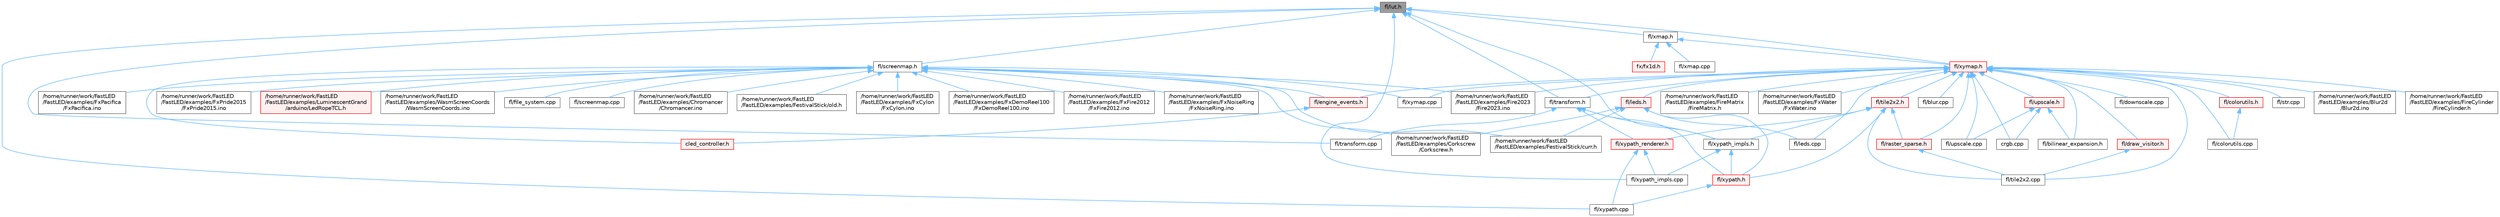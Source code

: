 digraph "fl/lut.h"
{
 // INTERACTIVE_SVG=YES
 // LATEX_PDF_SIZE
  bgcolor="transparent";
  edge [fontname=Helvetica,fontsize=10,labelfontname=Helvetica,labelfontsize=10];
  node [fontname=Helvetica,fontsize=10,shape=box,height=0.2,width=0.4];
  Node1 [id="Node000001",label="fl/lut.h",height=0.2,width=0.4,color="gray40", fillcolor="grey60", style="filled", fontcolor="black",tooltip=" "];
  Node1 -> Node2 [id="edge1_Node000001_Node000002",dir="back",color="steelblue1",style="solid",tooltip=" "];
  Node2 [id="Node000002",label="fl/screenmap.h",height=0.2,width=0.4,color="grey40", fillcolor="white", style="filled",URL="$d7/d97/screenmap_8h.html",tooltip=" "];
  Node2 -> Node3 [id="edge2_Node000002_Node000003",dir="back",color="steelblue1",style="solid",tooltip=" "];
  Node3 [id="Node000003",label="/home/runner/work/FastLED\l/FastLED/examples/Chromancer\l/Chromancer.ino",height=0.2,width=0.4,color="grey40", fillcolor="white", style="filled",URL="$d1/ddb/_chromancer_8ino.html",tooltip=" "];
  Node2 -> Node4 [id="edge3_Node000002_Node000004",dir="back",color="steelblue1",style="solid",tooltip=" "];
  Node4 [id="Node000004",label="/home/runner/work/FastLED\l/FastLED/examples/Corkscrew\l/Corkscrew.h",height=0.2,width=0.4,color="grey40", fillcolor="white", style="filled",URL="$df/d40/examples_2_corkscrew_2corkscrew_8h.html",tooltip=" "];
  Node2 -> Node5 [id="edge4_Node000002_Node000005",dir="back",color="steelblue1",style="solid",tooltip=" "];
  Node5 [id="Node000005",label="/home/runner/work/FastLED\l/FastLED/examples/FestivalStick/curr.h",height=0.2,width=0.4,color="grey40", fillcolor="white", style="filled",URL="$d4/d06/curr_8h.html",tooltip=" "];
  Node2 -> Node6 [id="edge5_Node000002_Node000006",dir="back",color="steelblue1",style="solid",tooltip=" "];
  Node6 [id="Node000006",label="/home/runner/work/FastLED\l/FastLED/examples/FestivalStick/old.h",height=0.2,width=0.4,color="grey40", fillcolor="white", style="filled",URL="$d7/da1/old_8h.html",tooltip=" "];
  Node2 -> Node7 [id="edge6_Node000002_Node000007",dir="back",color="steelblue1",style="solid",tooltip=" "];
  Node7 [id="Node000007",label="/home/runner/work/FastLED\l/FastLED/examples/Fire2023\l/Fire2023.ino",height=0.2,width=0.4,color="grey40", fillcolor="white", style="filled",URL="$d8/d2c/_fire2023_8ino.html",tooltip=" "];
  Node2 -> Node8 [id="edge7_Node000002_Node000008",dir="back",color="steelblue1",style="solid",tooltip=" "];
  Node8 [id="Node000008",label="/home/runner/work/FastLED\l/FastLED/examples/FxCylon\l/FxCylon.ino",height=0.2,width=0.4,color="grey40", fillcolor="white", style="filled",URL="$db/d86/_fx_cylon_8ino.html",tooltip=" "];
  Node2 -> Node9 [id="edge8_Node000002_Node000009",dir="back",color="steelblue1",style="solid",tooltip=" "];
  Node9 [id="Node000009",label="/home/runner/work/FastLED\l/FastLED/examples/FxDemoReel100\l/FxDemoReel100.ino",height=0.2,width=0.4,color="grey40", fillcolor="white", style="filled",URL="$d1/d8f/_fx_demo_reel100_8ino.html",tooltip=" "];
  Node2 -> Node10 [id="edge9_Node000002_Node000010",dir="back",color="steelblue1",style="solid",tooltip=" "];
  Node10 [id="Node000010",label="/home/runner/work/FastLED\l/FastLED/examples/FxFire2012\l/FxFire2012.ino",height=0.2,width=0.4,color="grey40", fillcolor="white", style="filled",URL="$df/d57/_fx_fire2012_8ino.html",tooltip=" "];
  Node2 -> Node11 [id="edge10_Node000002_Node000011",dir="back",color="steelblue1",style="solid",tooltip=" "];
  Node11 [id="Node000011",label="/home/runner/work/FastLED\l/FastLED/examples/FxNoiseRing\l/FxNoiseRing.ino",height=0.2,width=0.4,color="grey40", fillcolor="white", style="filled",URL="$d3/dac/_fx_noise_ring_8ino.html",tooltip=" "];
  Node2 -> Node12 [id="edge11_Node000002_Node000012",dir="back",color="steelblue1",style="solid",tooltip=" "];
  Node12 [id="Node000012",label="/home/runner/work/FastLED\l/FastLED/examples/FxPacifica\l/FxPacifica.ino",height=0.2,width=0.4,color="grey40", fillcolor="white", style="filled",URL="$dc/ded/_fx_pacifica_8ino.html",tooltip=" "];
  Node2 -> Node13 [id="edge12_Node000002_Node000013",dir="back",color="steelblue1",style="solid",tooltip=" "];
  Node13 [id="Node000013",label="/home/runner/work/FastLED\l/FastLED/examples/FxPride2015\l/FxPride2015.ino",height=0.2,width=0.4,color="grey40", fillcolor="white", style="filled",URL="$d2/db0/_fx_pride2015_8ino.html",tooltip=" "];
  Node2 -> Node14 [id="edge13_Node000002_Node000014",dir="back",color="steelblue1",style="solid",tooltip=" "];
  Node14 [id="Node000014",label="/home/runner/work/FastLED\l/FastLED/examples/LuminescentGrand\l/arduino/LedRopeTCL.h",height=0.2,width=0.4,color="red", fillcolor="#FFF0F0", style="filled",URL="$d9/d7e/_led_rope_t_c_l_8h.html",tooltip=" "];
  Node2 -> Node16 [id="edge14_Node000002_Node000016",dir="back",color="steelblue1",style="solid",tooltip=" "];
  Node16 [id="Node000016",label="/home/runner/work/FastLED\l/FastLED/examples/WasmScreenCoords\l/WasmScreenCoords.ino",height=0.2,width=0.4,color="grey40", fillcolor="white", style="filled",URL="$dc/d4d/_wasm_screen_coords_8ino.html",tooltip="Simple test for screen coordinates in the web compiled version of FastLED."];
  Node2 -> Node17 [id="edge15_Node000002_Node000017",dir="back",color="steelblue1",style="solid",tooltip=" "];
  Node17 [id="Node000017",label="cled_controller.h",height=0.2,width=0.4,color="red", fillcolor="#FFF0F0", style="filled",URL="$db/d6d/cled__controller_8h.html",tooltip="base definitions used by led controllers for writing out led data"];
  Node2 -> Node152 [id="edge16_Node000002_Node000152",dir="back",color="steelblue1",style="solid",tooltip=" "];
  Node152 [id="Node000152",label="fl/engine_events.h",height=0.2,width=0.4,color="red", fillcolor="#FFF0F0", style="filled",URL="$db/dc0/engine__events_8h.html",tooltip=" "];
  Node152 -> Node17 [id="edge17_Node000152_Node000017",dir="back",color="steelblue1",style="solid",tooltip=" "];
  Node2 -> Node163 [id="edge18_Node000002_Node000163",dir="back",color="steelblue1",style="solid",tooltip=" "];
  Node163 [id="Node000163",label="fl/file_system.cpp",height=0.2,width=0.4,color="grey40", fillcolor="white", style="filled",URL="$d4/d37/file__system_8cpp.html",tooltip=" "];
  Node2 -> Node164 [id="edge19_Node000002_Node000164",dir="back",color="steelblue1",style="solid",tooltip=" "];
  Node164 [id="Node000164",label="fl/screenmap.cpp",height=0.2,width=0.4,color="grey40", fillcolor="white", style="filled",URL="$d9/d6f/screenmap_8cpp.html",tooltip=" "];
  Node2 -> Node165 [id="edge20_Node000002_Node000165",dir="back",color="steelblue1",style="solid",tooltip=" "];
  Node165 [id="Node000165",label="fl/xymap.cpp",height=0.2,width=0.4,color="grey40", fillcolor="white", style="filled",URL="$d7/d09/xymap_8cpp.html",tooltip=" "];
  Node1 -> Node166 [id="edge21_Node000001_Node000166",dir="back",color="steelblue1",style="solid",tooltip=" "];
  Node166 [id="Node000166",label="fl/transform.cpp",height=0.2,width=0.4,color="grey40", fillcolor="white", style="filled",URL="$d8/d8c/transform_8cpp.html",tooltip=" "];
  Node1 -> Node167 [id="edge22_Node000001_Node000167",dir="back",color="steelblue1",style="solid",tooltip=" "];
  Node167 [id="Node000167",label="fl/transform.h",height=0.2,width=0.4,color="grey40", fillcolor="white", style="filled",URL="$d2/d80/transform_8h.html",tooltip=" "];
  Node167 -> Node166 [id="edge23_Node000167_Node000166",dir="back",color="steelblue1",style="solid",tooltip=" "];
  Node167 -> Node168 [id="edge24_Node000167_Node000168",dir="back",color="steelblue1",style="solid",tooltip=" "];
  Node168 [id="Node000168",label="fl/xypath.h",height=0.2,width=0.4,color="red", fillcolor="#FFF0F0", style="filled",URL="$d5/df2/xypath_8h.html",tooltip=" "];
  Node168 -> Node173 [id="edge25_Node000168_Node000173",dir="back",color="steelblue1",style="solid",tooltip=" "];
  Node173 [id="Node000173",label="fl/xypath.cpp",height=0.2,width=0.4,color="grey40", fillcolor="white", style="filled",URL="$d4/d78/xypath_8cpp.html",tooltip=" "];
  Node167 -> Node175 [id="edge26_Node000167_Node000175",dir="back",color="steelblue1",style="solid",tooltip=" "];
  Node175 [id="Node000175",label="fl/xypath_impls.h",height=0.2,width=0.4,color="grey40", fillcolor="white", style="filled",URL="$d8/d5f/xypath__impls_8h.html",tooltip=" "];
  Node175 -> Node168 [id="edge27_Node000175_Node000168",dir="back",color="steelblue1",style="solid",tooltip=" "];
  Node175 -> Node176 [id="edge28_Node000175_Node000176",dir="back",color="steelblue1",style="solid",tooltip=" "];
  Node176 [id="Node000176",label="fl/xypath_impls.cpp",height=0.2,width=0.4,color="grey40", fillcolor="white", style="filled",URL="$d4/db1/xypath__impls_8cpp.html",tooltip=" "];
  Node167 -> Node177 [id="edge29_Node000167_Node000177",dir="back",color="steelblue1",style="solid",tooltip=" "];
  Node177 [id="Node000177",label="fl/xypath_renderer.h",height=0.2,width=0.4,color="red", fillcolor="#FFF0F0", style="filled",URL="$d2/d88/xypath__renderer_8h.html",tooltip=" "];
  Node177 -> Node173 [id="edge30_Node000177_Node000173",dir="back",color="steelblue1",style="solid",tooltip=" "];
  Node177 -> Node176 [id="edge31_Node000177_Node000176",dir="back",color="steelblue1",style="solid",tooltip=" "];
  Node1 -> Node178 [id="edge32_Node000001_Node000178",dir="back",color="steelblue1",style="solid",tooltip=" "];
  Node178 [id="Node000178",label="fl/xmap.h",height=0.2,width=0.4,color="grey40", fillcolor="white", style="filled",URL="$dd/dcc/xmap_8h.html",tooltip=" "];
  Node178 -> Node179 [id="edge33_Node000178_Node000179",dir="back",color="steelblue1",style="solid",tooltip=" "];
  Node179 [id="Node000179",label="fl/xmap.cpp",height=0.2,width=0.4,color="grey40", fillcolor="white", style="filled",URL="$db/db8/xmap_8cpp.html",tooltip=" "];
  Node178 -> Node180 [id="edge34_Node000178_Node000180",dir="back",color="steelblue1",style="solid",tooltip=" "];
  Node180 [id="Node000180",label="fl/xymap.h",height=0.2,width=0.4,color="red", fillcolor="#FFF0F0", style="filled",URL="$da/d61/xymap_8h.html",tooltip=" "];
  Node180 -> Node30 [id="edge35_Node000180_Node000030",dir="back",color="steelblue1",style="solid",tooltip=" "];
  Node30 [id="Node000030",label="/home/runner/work/FastLED\l/FastLED/examples/Blur2d\l/Blur2d.ino",height=0.2,width=0.4,color="grey40", fillcolor="white", style="filled",URL="$df/d42/_blur2d_8ino.html",tooltip=" "];
  Node180 -> Node7 [id="edge36_Node000180_Node000007",dir="back",color="steelblue1",style="solid",tooltip=" "];
  Node180 -> Node50 [id="edge37_Node000180_Node000050",dir="back",color="steelblue1",style="solid",tooltip=" "];
  Node50 [id="Node000050",label="/home/runner/work/FastLED\l/FastLED/examples/FireCylinder\l/FireCylinder.h",height=0.2,width=0.4,color="grey40", fillcolor="white", style="filled",URL="$d8/dd0/_fire_cylinder_8h.html",tooltip=" "];
  Node180 -> Node52 [id="edge38_Node000180_Node000052",dir="back",color="steelblue1",style="solid",tooltip=" "];
  Node52 [id="Node000052",label="/home/runner/work/FastLED\l/FastLED/examples/FireMatrix\l/FireMatrix.h",height=0.2,width=0.4,color="grey40", fillcolor="white", style="filled",URL="$d5/d88/_fire_matrix_8h.html",tooltip=" "];
  Node180 -> Node61 [id="edge39_Node000180_Node000061",dir="back",color="steelblue1",style="solid",tooltip=" "];
  Node61 [id="Node000061",label="/home/runner/work/FastLED\l/FastLED/examples/FxWater\l/FxWater.ino",height=0.2,width=0.4,color="grey40", fillcolor="white", style="filled",URL="$dd/d61/_fx_water_8ino.html",tooltip=" "];
  Node180 -> Node103 [id="edge40_Node000180_Node000103",dir="back",color="steelblue1",style="solid",tooltip=" "];
  Node103 [id="Node000103",label="crgb.cpp",height=0.2,width=0.4,color="grey40", fillcolor="white", style="filled",URL="$d0/de3/crgb_8cpp.html",tooltip="Utility functions for the red, green, and blue (RGB) pixel struct."];
  Node180 -> Node181 [id="edge41_Node000180_Node000181",dir="back",color="steelblue1",style="solid",tooltip=" "];
  Node181 [id="Node000181",label="fl/bilinear_expansion.h",height=0.2,width=0.4,color="grey40", fillcolor="white", style="filled",URL="$da/d34/bilinear__expansion_8h.html",tooltip="Demonstrates how to mix noise generation with color palettes on a 2D LED matrix."];
  Node180 -> Node113 [id="edge42_Node000180_Node000113",dir="back",color="steelblue1",style="solid",tooltip=" "];
  Node113 [id="Node000113",label="fl/blur.cpp",height=0.2,width=0.4,color="grey40", fillcolor="white", style="filled",URL="$de/dc8/blur_8cpp.html",tooltip=" "];
  Node180 -> Node114 [id="edge43_Node000180_Node000114",dir="back",color="steelblue1",style="solid",tooltip=" "];
  Node114 [id="Node000114",label="fl/colorutils.cpp",height=0.2,width=0.4,color="grey40", fillcolor="white", style="filled",URL="$da/d2d/colorutils_8cpp.html",tooltip="Misc utility functions for palettes, blending, and more."];
  Node180 -> Node182 [id="edge44_Node000180_Node000182",dir="back",color="steelblue1",style="solid",tooltip=" "];
  Node182 [id="Node000182",label="fl/colorutils.h",height=0.2,width=0.4,color="red", fillcolor="#FFF0F0", style="filled",URL="$d7/df9/fl_2colorutils_8h.html",tooltip="Utility functions for color fill, palettes, blending, and more."];
  Node182 -> Node114 [id="edge45_Node000182_Node000114",dir="back",color="steelblue1",style="solid",tooltip=" "];
  Node180 -> Node190 [id="edge46_Node000180_Node000190",dir="back",color="steelblue1",style="solid",tooltip=" "];
  Node190 [id="Node000190",label="fl/downscale.cpp",height=0.2,width=0.4,color="grey40", fillcolor="white", style="filled",URL="$d8/df9/downscale_8cpp.html",tooltip=" "];
  Node180 -> Node187 [id="edge47_Node000180_Node000187",dir="back",color="steelblue1",style="solid",tooltip=" "];
  Node187 [id="Node000187",label="fl/draw_visitor.h",height=0.2,width=0.4,color="red", fillcolor="#FFF0F0", style="filled",URL="$d0/d4f/draw__visitor_8h.html",tooltip=" "];
  Node187 -> Node189 [id="edge48_Node000187_Node000189",dir="back",color="steelblue1",style="solid",tooltip=" "];
  Node189 [id="Node000189",label="fl/tile2x2.cpp",height=0.2,width=0.4,color="grey40", fillcolor="white", style="filled",URL="$db/d15/tile2x2_8cpp.html",tooltip=" "];
  Node180 -> Node152 [id="edge49_Node000180_Node000152",dir="back",color="steelblue1",style="solid",tooltip=" "];
  Node180 -> Node191 [id="edge50_Node000180_Node000191",dir="back",color="steelblue1",style="solid",tooltip=" "];
  Node191 [id="Node000191",label="fl/leds.cpp",height=0.2,width=0.4,color="grey40", fillcolor="white", style="filled",URL="$d6/d78/leds_8cpp.html",tooltip=" "];
  Node180 -> Node192 [id="edge51_Node000180_Node000192",dir="back",color="steelblue1",style="solid",tooltip=" "];
  Node192 [id="Node000192",label="fl/leds.h",height=0.2,width=0.4,color="red", fillcolor="#FFF0F0", style="filled",URL="$da/d78/leds_8h.html",tooltip=" "];
  Node192 -> Node4 [id="edge52_Node000192_Node000004",dir="back",color="steelblue1",style="solid",tooltip=" "];
  Node192 -> Node5 [id="edge53_Node000192_Node000005",dir="back",color="steelblue1",style="solid",tooltip=" "];
  Node192 -> Node191 [id="edge54_Node000192_Node000191",dir="back",color="steelblue1",style="solid",tooltip=" "];
  Node192 -> Node168 [id="edge55_Node000192_Node000168",dir="back",color="steelblue1",style="solid",tooltip=" "];
  Node180 -> Node194 [id="edge56_Node000180_Node000194",dir="back",color="steelblue1",style="solid",tooltip=" "];
  Node194 [id="Node000194",label="fl/raster_sparse.h",height=0.2,width=0.4,color="red", fillcolor="#FFF0F0", style="filled",URL="$d4/df9/raster__sparse_8h.html",tooltip=" "];
  Node194 -> Node189 [id="edge57_Node000194_Node000189",dir="back",color="steelblue1",style="solid",tooltip=" "];
  Node180 -> Node196 [id="edge58_Node000180_Node000196",dir="back",color="steelblue1",style="solid",tooltip=" "];
  Node196 [id="Node000196",label="fl/str.cpp",height=0.2,width=0.4,color="grey40", fillcolor="white", style="filled",URL="$d1/d1f/str_8cpp.html",tooltip=" "];
  Node180 -> Node189 [id="edge59_Node000180_Node000189",dir="back",color="steelblue1",style="solid",tooltip=" "];
  Node180 -> Node197 [id="edge60_Node000180_Node000197",dir="back",color="steelblue1",style="solid",tooltip=" "];
  Node197 [id="Node000197",label="fl/tile2x2.h",height=0.2,width=0.4,color="red", fillcolor="#FFF0F0", style="filled",URL="$d2/db4/tile2x2_8h.html",tooltip=" "];
  Node197 -> Node194 [id="edge61_Node000197_Node000194",dir="back",color="steelblue1",style="solid",tooltip=" "];
  Node197 -> Node189 [id="edge62_Node000197_Node000189",dir="back",color="steelblue1",style="solid",tooltip=" "];
  Node197 -> Node168 [id="edge63_Node000197_Node000168",dir="back",color="steelblue1",style="solid",tooltip=" "];
  Node197 -> Node175 [id="edge64_Node000197_Node000175",dir="back",color="steelblue1",style="solid",tooltip=" "];
  Node197 -> Node177 [id="edge65_Node000197_Node000177",dir="back",color="steelblue1",style="solid",tooltip=" "];
  Node180 -> Node167 [id="edge66_Node000180_Node000167",dir="back",color="steelblue1",style="solid",tooltip=" "];
  Node180 -> Node203 [id="edge67_Node000180_Node000203",dir="back",color="steelblue1",style="solid",tooltip=" "];
  Node203 [id="Node000203",label="fl/upscale.cpp",height=0.2,width=0.4,color="grey40", fillcolor="white", style="filled",URL="$d0/d4f/upscale_8cpp.html",tooltip=" "];
  Node180 -> Node204 [id="edge68_Node000180_Node000204",dir="back",color="steelblue1",style="solid",tooltip=" "];
  Node204 [id="Node000204",label="fl/upscale.h",height=0.2,width=0.4,color="red", fillcolor="#FFF0F0", style="filled",URL="$d6/d0c/upscale_8h.html",tooltip=" "];
  Node204 -> Node103 [id="edge69_Node000204_Node000103",dir="back",color="steelblue1",style="solid",tooltip=" "];
  Node204 -> Node181 [id="edge70_Node000204_Node000181",dir="back",color="steelblue1",style="solid",tooltip=" "];
  Node204 -> Node203 [id="edge71_Node000204_Node000203",dir="back",color="steelblue1",style="solid",tooltip=" "];
  Node180 -> Node165 [id="edge72_Node000180_Node000165",dir="back",color="steelblue1",style="solid",tooltip=" "];
  Node178 -> Node223 [id="edge73_Node000178_Node000223",dir="back",color="steelblue1",style="solid",tooltip=" "];
  Node223 [id="Node000223",label="fx/fx1d.h",height=0.2,width=0.4,color="red", fillcolor="#FFF0F0", style="filled",URL="$da/d81/fx1d_8h.html",tooltip=" "];
  Node1 -> Node180 [id="edge74_Node000001_Node000180",dir="back",color="steelblue1",style="solid",tooltip=" "];
  Node1 -> Node173 [id="edge75_Node000001_Node000173",dir="back",color="steelblue1",style="solid",tooltip=" "];
  Node1 -> Node176 [id="edge76_Node000001_Node000176",dir="back",color="steelblue1",style="solid",tooltip=" "];
  Node1 -> Node175 [id="edge77_Node000001_Node000175",dir="back",color="steelblue1",style="solid",tooltip=" "];
}
